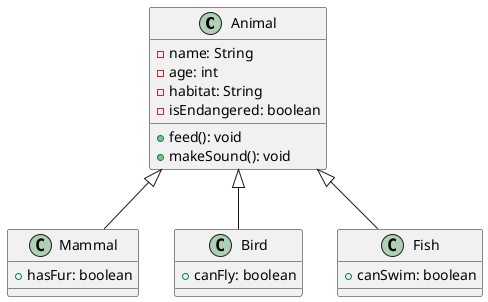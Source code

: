 @startuml
class Animal {
    - name: String
    - age: int
    - habitat: String
    - isEndangered: boolean
    + feed(): void
    + makeSound(): void
}

class Mammal {
    + hasFur: boolean
}

class Bird {
    + canFly: boolean
}

class Fish {
    + canSwim: boolean
}

Animal <|-- Mammal
Animal <|-- Bird
Animal <|-- Fish
@enduml